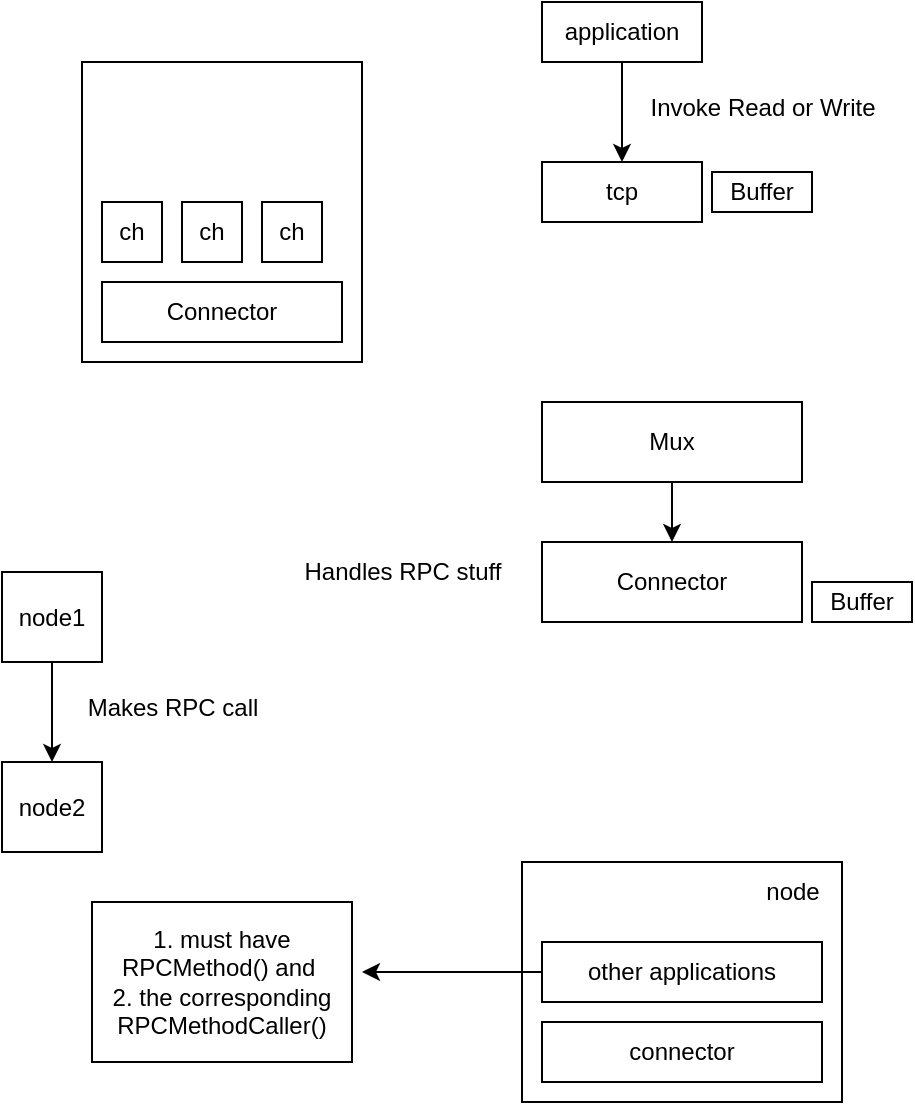 <mxfile version="24.7.17">
  <diagram name="Page-1" id="-aT4QX86PuzmGAsoGNnj">
    <mxGraphModel dx="732" dy="434" grid="1" gridSize="10" guides="1" tooltips="1" connect="1" arrows="1" fold="1" page="1" pageScale="1" pageWidth="827" pageHeight="1169" math="0" shadow="0">
      <root>
        <mxCell id="0" />
        <mxCell id="1" parent="0" />
        <mxCell id="WSbLmRQclBoYPWPX_N4G-2" value="" style="whiteSpace=wrap;html=1;" parent="1" vertex="1">
          <mxGeometry x="120" y="90" width="140" height="150" as="geometry" />
        </mxCell>
        <mxCell id="WSbLmRQclBoYPWPX_N4G-3" value="Connector" style="whiteSpace=wrap;html=1;" parent="1" vertex="1">
          <mxGeometry x="130" y="200" width="120" height="30" as="geometry" />
        </mxCell>
        <mxCell id="WSbLmRQclBoYPWPX_N4G-4" value="ch" style="whiteSpace=wrap;html=1;" parent="1" vertex="1">
          <mxGeometry x="130" y="160" width="30" height="30" as="geometry" />
        </mxCell>
        <mxCell id="WSbLmRQclBoYPWPX_N4G-5" value="ch" style="whiteSpace=wrap;html=1;" parent="1" vertex="1">
          <mxGeometry x="170" y="160" width="30" height="30" as="geometry" />
        </mxCell>
        <mxCell id="WSbLmRQclBoYPWPX_N4G-6" value="ch" style="whiteSpace=wrap;html=1;" parent="1" vertex="1">
          <mxGeometry x="210" y="160" width="30" height="30" as="geometry" />
        </mxCell>
        <mxCell id="WSbLmRQclBoYPWPX_N4G-7" value="tcp" style="whiteSpace=wrap;html=1;" parent="1" vertex="1">
          <mxGeometry x="350" y="140" width="80" height="30" as="geometry" />
        </mxCell>
        <mxCell id="WSbLmRQclBoYPWPX_N4G-9" style="edgeStyle=orthogonalEdgeStyle;rounded=0;orthogonalLoop=1;jettySize=auto;html=1;entryX=0.5;entryY=0;entryDx=0;entryDy=0;" parent="1" source="WSbLmRQclBoYPWPX_N4G-8" target="WSbLmRQclBoYPWPX_N4G-7" edge="1">
          <mxGeometry relative="1" as="geometry" />
        </mxCell>
        <mxCell id="WSbLmRQclBoYPWPX_N4G-8" value="application" style="whiteSpace=wrap;html=1;" parent="1" vertex="1">
          <mxGeometry x="350" y="60" width="80" height="30" as="geometry" />
        </mxCell>
        <mxCell id="WSbLmRQclBoYPWPX_N4G-10" value="Invoke Read or Write" style="text;html=1;align=center;verticalAlign=middle;resizable=0;points=[];autosize=1;strokeColor=none;fillColor=none;" parent="1" vertex="1">
          <mxGeometry x="390" y="98" width="140" height="30" as="geometry" />
        </mxCell>
        <mxCell id="WSbLmRQclBoYPWPX_N4G-11" value="Connector" style="whiteSpace=wrap;html=1;" parent="1" vertex="1">
          <mxGeometry x="350" y="330" width="130" height="40" as="geometry" />
        </mxCell>
        <mxCell id="WSbLmRQclBoYPWPX_N4G-18" style="edgeStyle=orthogonalEdgeStyle;rounded=0;orthogonalLoop=1;jettySize=auto;html=1;exitX=0.5;exitY=1;exitDx=0;exitDy=0;entryX=0.5;entryY=0;entryDx=0;entryDy=0;" parent="1" source="WSbLmRQclBoYPWPX_N4G-12" target="WSbLmRQclBoYPWPX_N4G-11" edge="1">
          <mxGeometry relative="1" as="geometry" />
        </mxCell>
        <mxCell id="WSbLmRQclBoYPWPX_N4G-12" value="Mux" style="whiteSpace=wrap;html=1;" parent="1" vertex="1">
          <mxGeometry x="350" y="260" width="130" height="40" as="geometry" />
        </mxCell>
        <mxCell id="WSbLmRQclBoYPWPX_N4G-13" value="Handles RPC stuff" style="text;html=1;align=center;verticalAlign=middle;resizable=0;points=[];autosize=1;strokeColor=none;fillColor=none;" parent="1" vertex="1">
          <mxGeometry x="220" y="330" width="120" height="30" as="geometry" />
        </mxCell>
        <mxCell id="WSbLmRQclBoYPWPX_N4G-15" value="Buffer" style="whiteSpace=wrap;html=1;" parent="1" vertex="1">
          <mxGeometry x="435" y="145" width="50" height="20" as="geometry" />
        </mxCell>
        <mxCell id="WSbLmRQclBoYPWPX_N4G-16" value="Buffer" style="whiteSpace=wrap;html=1;" parent="1" vertex="1">
          <mxGeometry x="485" y="350" width="50" height="20" as="geometry" />
        </mxCell>
        <mxCell id="WSbLmRQclBoYPWPX_N4G-22" style="edgeStyle=orthogonalEdgeStyle;rounded=0;orthogonalLoop=1;jettySize=auto;html=1;exitX=0.5;exitY=1;exitDx=0;exitDy=0;" parent="1" source="WSbLmRQclBoYPWPX_N4G-20" target="WSbLmRQclBoYPWPX_N4G-21" edge="1">
          <mxGeometry relative="1" as="geometry" />
        </mxCell>
        <mxCell id="WSbLmRQclBoYPWPX_N4G-20" value="node1" style="whiteSpace=wrap;html=1;" parent="1" vertex="1">
          <mxGeometry x="80" y="345" width="50" height="45" as="geometry" />
        </mxCell>
        <mxCell id="WSbLmRQclBoYPWPX_N4G-21" value="node2" style="whiteSpace=wrap;html=1;" parent="1" vertex="1">
          <mxGeometry x="80" y="440" width="50" height="45" as="geometry" />
        </mxCell>
        <mxCell id="WSbLmRQclBoYPWPX_N4G-23" value="Makes RPC call" style="text;html=1;align=center;verticalAlign=middle;resizable=0;points=[];autosize=1;strokeColor=none;fillColor=none;" parent="1" vertex="1">
          <mxGeometry x="110" y="398" width="110" height="30" as="geometry" />
        </mxCell>
        <mxCell id="my6OClCsNY4qI4aW-iAV-1" value="" style="whiteSpace=wrap;html=1;" parent="1" vertex="1">
          <mxGeometry x="340" y="490" width="160" height="120" as="geometry" />
        </mxCell>
        <mxCell id="my6OClCsNY4qI4aW-iAV-2" value="node" style="text;html=1;align=center;verticalAlign=middle;resizable=0;points=[];autosize=1;strokeColor=none;fillColor=none;" parent="1" vertex="1">
          <mxGeometry x="450" y="490" width="50" height="30" as="geometry" />
        </mxCell>
        <mxCell id="my6OClCsNY4qI4aW-iAV-3" value="connector" style="whiteSpace=wrap;html=1;" parent="1" vertex="1">
          <mxGeometry x="350" y="570" width="140" height="30" as="geometry" />
        </mxCell>
        <mxCell id="ZgrrL54IgeKCdOjNHaot-1" style="edgeStyle=orthogonalEdgeStyle;rounded=0;orthogonalLoop=1;jettySize=auto;html=1;" edge="1" parent="1" source="my6OClCsNY4qI4aW-iAV-4">
          <mxGeometry relative="1" as="geometry">
            <mxPoint x="260" y="545" as="targetPoint" />
          </mxGeometry>
        </mxCell>
        <mxCell id="my6OClCsNY4qI4aW-iAV-4" value="other applications" style="whiteSpace=wrap;html=1;" parent="1" vertex="1">
          <mxGeometry x="350" y="530" width="140" height="30" as="geometry" />
        </mxCell>
        <mxCell id="ZgrrL54IgeKCdOjNHaot-2" value="1. must have RPCMethod() and&amp;nbsp;&lt;div&gt;2. the corresponding RPCMethodCaller()&lt;/div&gt;" style="whiteSpace=wrap;html=1;" vertex="1" parent="1">
          <mxGeometry x="125" y="510" width="130" height="80" as="geometry" />
        </mxCell>
      </root>
    </mxGraphModel>
  </diagram>
</mxfile>
